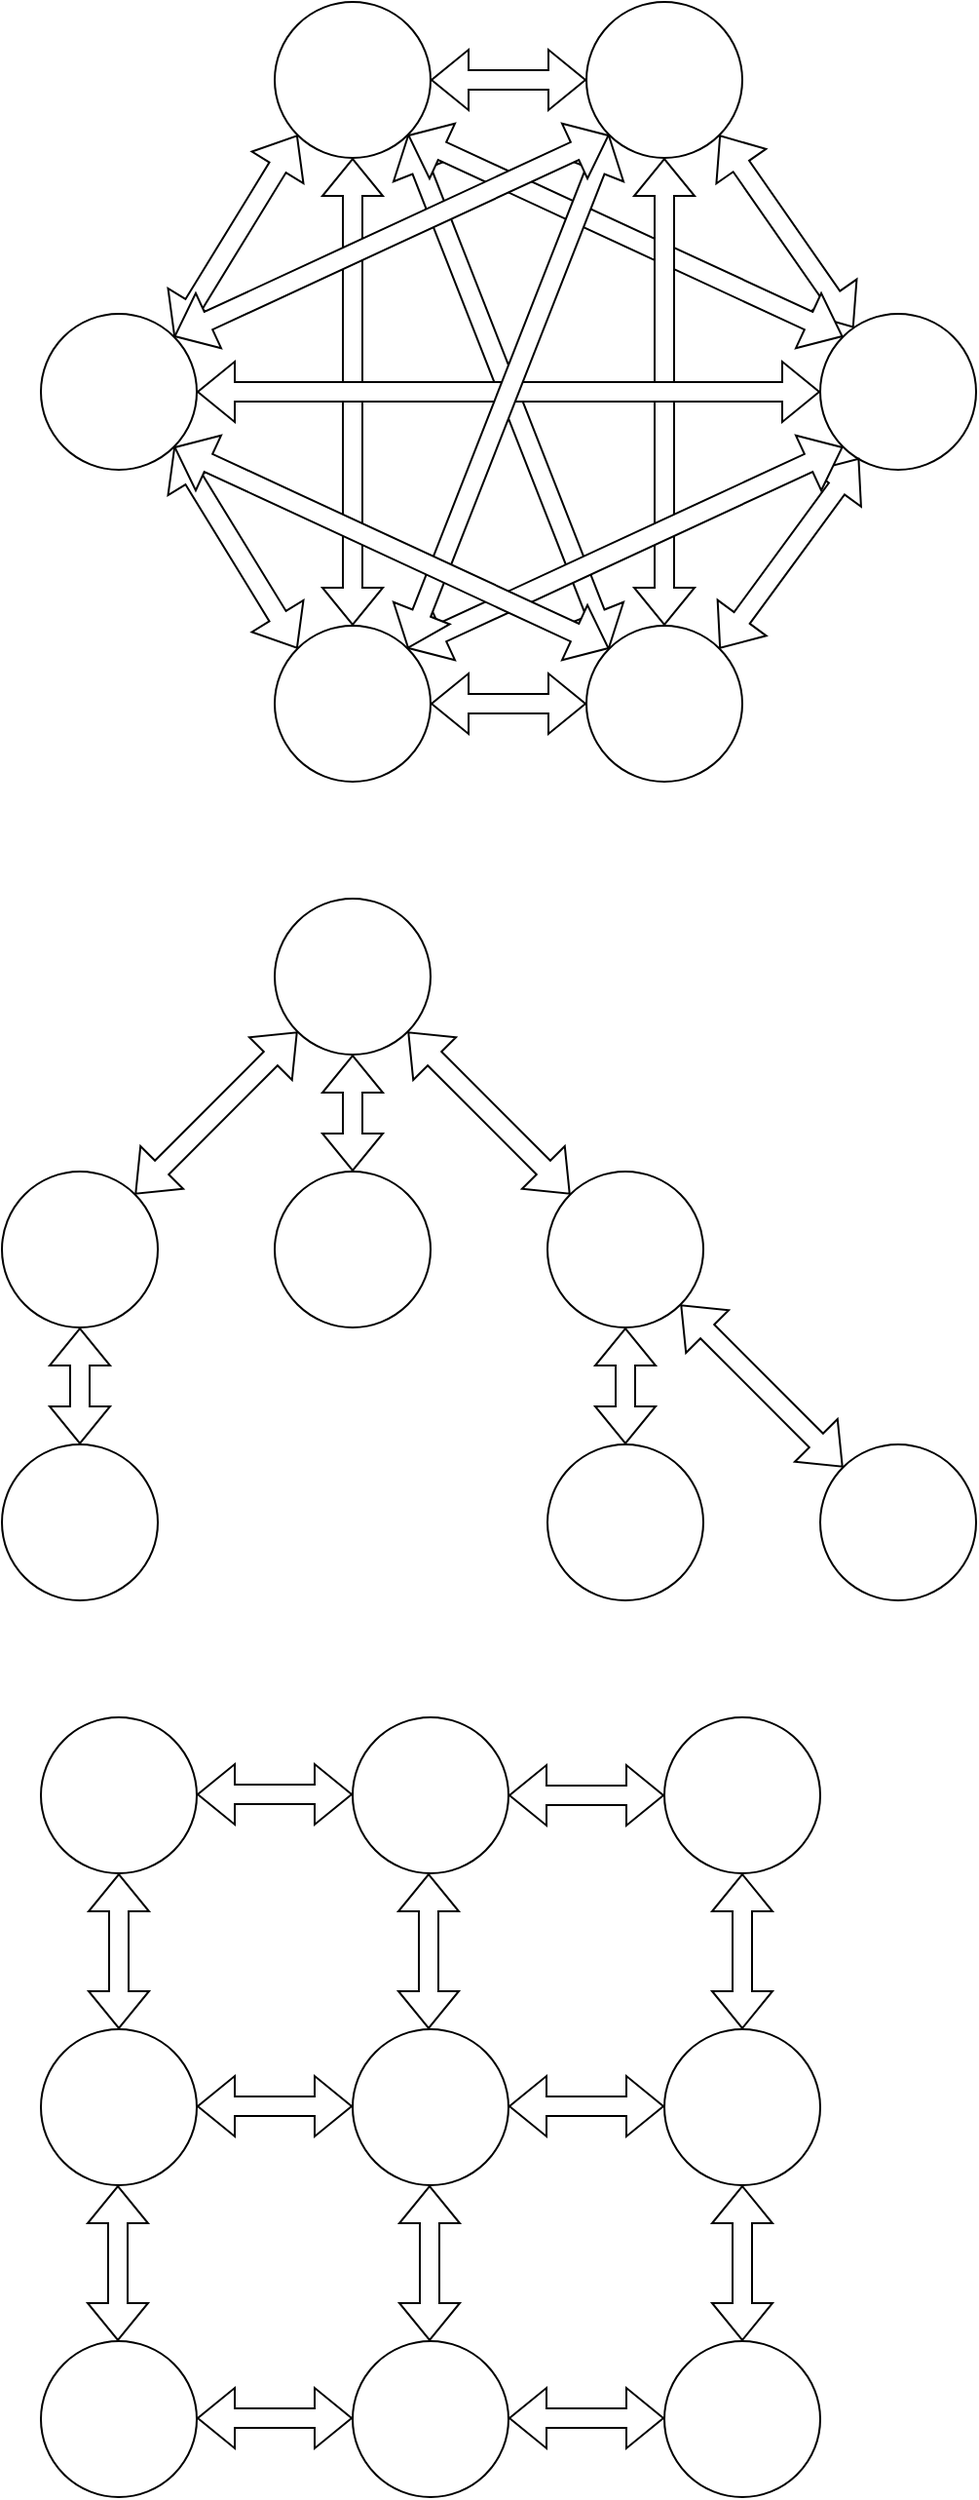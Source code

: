 <mxfile version="20.8.23" type="onedrive"><diagram name="Pagina-1" id="IIoQcl-jERwaYBk4ErTc"><mxGraphModel grid="1" page="1" gridSize="10" guides="1" tooltips="1" connect="1" arrows="1" fold="1" pageScale="1" pageWidth="827" pageHeight="1169" math="0" shadow="0"><root><mxCell id="0"/><mxCell id="1" parent="0"/><mxCell id="qUoWVAD9N_1BOGr4og61-1" value="" style="ellipse;whiteSpace=wrap;html=1;aspect=fixed;" vertex="1" parent="1"><mxGeometry x="280" y="80" width="80" height="80" as="geometry"/></mxCell><mxCell id="qUoWVAD9N_1BOGr4og61-2" value="" style="ellipse;whiteSpace=wrap;html=1;aspect=fixed;" vertex="1" parent="1"><mxGeometry x="440" y="80" width="80" height="80" as="geometry"/></mxCell><mxCell id="qUoWVAD9N_1BOGr4og61-3" value="" style="ellipse;whiteSpace=wrap;html=1;aspect=fixed;fillColor=default;" vertex="1" parent="1"><mxGeometry x="560" y="240" width="80" height="80" as="geometry"/></mxCell><mxCell id="qUoWVAD9N_1BOGr4og61-4" value="" style="ellipse;whiteSpace=wrap;html=1;aspect=fixed;fillColor=default;" vertex="1" parent="1"><mxGeometry x="440" y="400" width="80" height="80" as="geometry"/></mxCell><mxCell id="qUoWVAD9N_1BOGr4og61-5" value="" style="ellipse;whiteSpace=wrap;html=1;aspect=fixed;fillColor=default;" vertex="1" parent="1"><mxGeometry x="280" y="400" width="80" height="80" as="geometry"/></mxCell><mxCell id="qUoWVAD9N_1BOGr4og61-6" value="" style="ellipse;whiteSpace=wrap;html=1;aspect=fixed;fillColor=default;" vertex="1" parent="1"><mxGeometry x="160" y="240" width="80" height="80" as="geometry"/></mxCell><mxCell id="qUoWVAD9N_1BOGr4og61-8" value="" style="shape=flexArrow;endArrow=classic;startArrow=classic;html=1;rounded=0;exitX=0.5;exitY=0;exitDx=0;exitDy=0;entryX=0.5;entryY=1;entryDx=0;entryDy=0;fillColor=default;" edge="1" parent="1" source="qUoWVAD9N_1BOGr4og61-5" target="qUoWVAD9N_1BOGr4og61-1"><mxGeometry width="100" height="100" relative="1" as="geometry"><mxPoint x="350" y="350" as="sourcePoint"/><mxPoint x="450" y="250" as="targetPoint"/></mxGeometry></mxCell><mxCell id="qUoWVAD9N_1BOGr4og61-9" value="" style="shape=flexArrow;endArrow=classic;startArrow=classic;html=1;rounded=0;exitX=0;exitY=0.5;exitDx=0;exitDy=0;entryX=1;entryY=0.5;entryDx=0;entryDy=0;fillColor=default;" edge="1" parent="1" source="qUoWVAD9N_1BOGr4og61-2" target="qUoWVAD9N_1BOGr4og61-1"><mxGeometry width="100" height="100" relative="1" as="geometry"><mxPoint x="413" y="390" as="sourcePoint"/><mxPoint x="413" y="150" as="targetPoint"/></mxGeometry></mxCell><mxCell id="qUoWVAD9N_1BOGr4og61-10" value="" style="shape=flexArrow;endArrow=classic;startArrow=classic;html=1;rounded=0;entryX=0;entryY=1;entryDx=0;entryDy=0;exitX=1;exitY=0;exitDx=0;exitDy=0;fillColor=default;" edge="1" parent="1" source="qUoWVAD9N_1BOGr4og61-6" target="qUoWVAD9N_1BOGr4og61-1"><mxGeometry width="100" height="100" relative="1" as="geometry"><mxPoint x="360" y="360" as="sourcePoint"/><mxPoint x="460" y="260" as="targetPoint"/></mxGeometry></mxCell><mxCell id="qUoWVAD9N_1BOGr4og61-11" value="" style="shape=flexArrow;endArrow=classic;startArrow=classic;html=1;rounded=0;exitX=1;exitY=1;exitDx=0;exitDy=0;entryX=0;entryY=0;entryDx=0;entryDy=0;fillColor=default;" edge="1" parent="1" source="qUoWVAD9N_1BOGr4og61-6" target="qUoWVAD9N_1BOGr4og61-5"><mxGeometry width="100" height="100" relative="1" as="geometry"><mxPoint x="360" y="360" as="sourcePoint"/><mxPoint x="460" y="260" as="targetPoint"/></mxGeometry></mxCell><mxCell id="qUoWVAD9N_1BOGr4og61-12" value="" style="shape=flexArrow;endArrow=classic;startArrow=classic;html=1;rounded=0;entryX=1;entryY=1;entryDx=0;entryDy=0;fillColor=default;" edge="1" parent="1" source="qUoWVAD9N_1BOGr4og61-3" target="qUoWVAD9N_1BOGr4og61-2"><mxGeometry width="100" height="100" relative="1" as="geometry"><mxPoint x="360" y="360" as="sourcePoint"/><mxPoint x="460" y="260" as="targetPoint"/></mxGeometry></mxCell><mxCell id="qUoWVAD9N_1BOGr4og61-13" value="" style="shape=flexArrow;endArrow=classic;startArrow=classic;html=1;rounded=0;exitX=1;exitY=0.5;exitDx=0;exitDy=0;fillColor=default;" edge="1" parent="1" source="qUoWVAD9N_1BOGr4og61-5" target="qUoWVAD9N_1BOGr4og61-4"><mxGeometry width="100" height="100" relative="1" as="geometry"><mxPoint x="360" y="360" as="sourcePoint"/><mxPoint x="460" y="260" as="targetPoint"/></mxGeometry></mxCell><mxCell id="qUoWVAD9N_1BOGr4og61-14" value="" style="shape=flexArrow;endArrow=classic;startArrow=classic;html=1;rounded=0;entryX=0.25;entryY=0.925;entryDx=0;entryDy=0;exitX=1;exitY=0;exitDx=0;exitDy=0;entryPerimeter=0;fillColor=default;" edge="1" parent="1" source="qUoWVAD9N_1BOGr4og61-4" target="qUoWVAD9N_1BOGr4og61-3"><mxGeometry width="100" height="100" relative="1" as="geometry"><mxPoint x="360" y="360" as="sourcePoint"/><mxPoint x="460" y="260" as="targetPoint"/></mxGeometry></mxCell><mxCell id="qUoWVAD9N_1BOGr4og61-15" value="" style="shape=flexArrow;endArrow=classic;startArrow=classic;html=1;rounded=0;entryX=1;entryY=1;entryDx=0;entryDy=0;exitX=0;exitY=0;exitDx=0;exitDy=0;fillColor=default;" edge="1" parent="1" source="qUoWVAD9N_1BOGr4og61-4" target="qUoWVAD9N_1BOGr4og61-1"><mxGeometry width="100" height="100" relative="1" as="geometry"><mxPoint x="360" y="360" as="sourcePoint"/><mxPoint x="460" y="260" as="targetPoint"/></mxGeometry></mxCell><mxCell id="qUoWVAD9N_1BOGr4og61-16" value="" style="shape=flexArrow;endArrow=classic;startArrow=classic;html=1;rounded=0;entryX=1;entryY=1;entryDx=0;entryDy=0;exitX=0;exitY=0;exitDx=0;exitDy=0;fillColor=default;" edge="1" parent="1" source="qUoWVAD9N_1BOGr4og61-3" target="qUoWVAD9N_1BOGr4og61-1"><mxGeometry width="100" height="100" relative="1" as="geometry"><mxPoint x="360" y="360" as="sourcePoint"/><mxPoint x="460" y="260" as="targetPoint"/></mxGeometry></mxCell><mxCell id="qUoWVAD9N_1BOGr4og61-17" value="" style="shape=flexArrow;endArrow=classic;startArrow=classic;html=1;rounded=0;fillColor=default;exitX=0.5;exitY=0;exitDx=0;exitDy=0;entryX=0.5;entryY=1;entryDx=0;entryDy=0;" edge="1" parent="1" source="qUoWVAD9N_1BOGr4og61-4" target="qUoWVAD9N_1BOGr4og61-2"><mxGeometry width="100" height="100" relative="1" as="geometry"><mxPoint x="360" y="360" as="sourcePoint"/><mxPoint x="460" y="260" as="targetPoint"/></mxGeometry></mxCell><mxCell id="qUoWVAD9N_1BOGr4og61-18" value="" style="shape=flexArrow;endArrow=classic;startArrow=classic;html=1;rounded=0;fillColor=default;exitX=1;exitY=0;exitDx=0;exitDy=0;entryX=0;entryY=1;entryDx=0;entryDy=0;" edge="1" parent="1" source="qUoWVAD9N_1BOGr4og61-5" target="qUoWVAD9N_1BOGr4og61-3"><mxGeometry width="100" height="100" relative="1" as="geometry"><mxPoint x="360" y="360" as="sourcePoint"/><mxPoint x="460" y="260" as="targetPoint"/></mxGeometry></mxCell><mxCell id="qUoWVAD9N_1BOGr4og61-19" value="" style="shape=flexArrow;endArrow=classic;startArrow=classic;html=1;rounded=0;fillColor=default;exitX=1;exitY=0.5;exitDx=0;exitDy=0;entryX=0;entryY=0.5;entryDx=0;entryDy=0;" edge="1" parent="1" source="qUoWVAD9N_1BOGr4og61-6" target="qUoWVAD9N_1BOGr4og61-3"><mxGeometry width="100" height="100" relative="1" as="geometry"><mxPoint x="250" y="280" as="sourcePoint"/><mxPoint x="460" y="260" as="targetPoint"/></mxGeometry></mxCell><mxCell id="qUoWVAD9N_1BOGr4og61-20" value="" style="shape=flexArrow;endArrow=classic;startArrow=classic;html=1;rounded=0;fillColor=default;exitX=1;exitY=0;exitDx=0;exitDy=0;entryX=0;entryY=1;entryDx=0;entryDy=0;" edge="1" parent="1" source="qUoWVAD9N_1BOGr4og61-5" target="qUoWVAD9N_1BOGr4og61-2"><mxGeometry width="100" height="100" relative="1" as="geometry"><mxPoint x="360" y="360" as="sourcePoint"/><mxPoint x="460" y="260" as="targetPoint"/></mxGeometry></mxCell><mxCell id="qUoWVAD9N_1BOGr4og61-21" value="" style="shape=flexArrow;endArrow=classic;startArrow=classic;html=1;rounded=0;fillColor=default;exitX=1;exitY=1;exitDx=0;exitDy=0;entryX=0;entryY=0;entryDx=0;entryDy=0;" edge="1" parent="1" source="qUoWVAD9N_1BOGr4og61-6" target="qUoWVAD9N_1BOGr4og61-4"><mxGeometry width="100" height="100" relative="1" as="geometry"><mxPoint x="360" y="360" as="sourcePoint"/><mxPoint x="460" y="260" as="targetPoint"/></mxGeometry></mxCell><mxCell id="qUoWVAD9N_1BOGr4og61-22" value="" style="shape=flexArrow;endArrow=classic;startArrow=classic;html=1;rounded=0;fillColor=default;exitX=1;exitY=0;exitDx=0;exitDy=0;entryX=0;entryY=1;entryDx=0;entryDy=0;" edge="1" parent="1" source="qUoWVAD9N_1BOGr4og61-6" target="qUoWVAD9N_1BOGr4og61-2"><mxGeometry width="100" height="100" relative="1" as="geometry"><mxPoint x="360" y="360" as="sourcePoint"/><mxPoint x="460" y="260" as="targetPoint"/></mxGeometry></mxCell><mxCell id="qUoWVAD9N_1BOGr4og61-23" value="" style="ellipse;whiteSpace=wrap;html=1;aspect=fixed;fillColor=default;" vertex="1" parent="1"><mxGeometry x="280" y="540" width="80" height="80" as="geometry"/></mxCell><mxCell id="qUoWVAD9N_1BOGr4og61-24" value="" style="ellipse;whiteSpace=wrap;html=1;aspect=fixed;fillColor=default;" vertex="1" parent="1"><mxGeometry x="420" y="680" width="80" height="80" as="geometry"/></mxCell><mxCell id="qUoWVAD9N_1BOGr4og61-25" value="" style="ellipse;whiteSpace=wrap;html=1;aspect=fixed;fillColor=default;" vertex="1" parent="1"><mxGeometry x="280" y="680" width="80" height="80" as="geometry"/></mxCell><mxCell id="qUoWVAD9N_1BOGr4og61-26" value="" style="ellipse;whiteSpace=wrap;html=1;aspect=fixed;fillColor=default;" vertex="1" parent="1"><mxGeometry x="140" y="680" width="80" height="80" as="geometry"/></mxCell><mxCell id="qUoWVAD9N_1BOGr4og61-27" value="" style="ellipse;whiteSpace=wrap;html=1;aspect=fixed;fillColor=default;" vertex="1" parent="1"><mxGeometry x="140" y="820" width="80" height="80" as="geometry"/></mxCell><mxCell id="qUoWVAD9N_1BOGr4og61-28" value="" style="ellipse;whiteSpace=wrap;html=1;aspect=fixed;fillColor=default;" vertex="1" parent="1"><mxGeometry x="420" y="820" width="80" height="80" as="geometry"/></mxCell><mxCell id="qUoWVAD9N_1BOGr4og61-29" value="" style="ellipse;whiteSpace=wrap;html=1;aspect=fixed;fillColor=default;" vertex="1" parent="1"><mxGeometry x="560" y="820" width="80" height="80" as="geometry"/></mxCell><mxCell id="qUoWVAD9N_1BOGr4og61-31" value="" style="shape=flexArrow;endArrow=classic;startArrow=classic;html=1;rounded=0;fillColor=default;entryX=0.5;entryY=1;entryDx=0;entryDy=0;exitX=0.5;exitY=0;exitDx=0;exitDy=0;" edge="1" parent="1" source="qUoWVAD9N_1BOGr4og61-25" target="qUoWVAD9N_1BOGr4og61-23"><mxGeometry width="100" height="100" relative="1" as="geometry"><mxPoint x="360" y="780" as="sourcePoint"/><mxPoint x="460" y="680" as="targetPoint"/></mxGeometry></mxCell><mxCell id="qUoWVAD9N_1BOGr4og61-32" value="" style="shape=flexArrow;endArrow=classic;startArrow=classic;html=1;rounded=0;fillColor=default;exitX=1;exitY=1;exitDx=0;exitDy=0;entryX=0;entryY=0;entryDx=0;entryDy=0;" edge="1" parent="1" source="qUoWVAD9N_1BOGr4og61-23" target="qUoWVAD9N_1BOGr4og61-24"><mxGeometry width="100" height="100" relative="1" as="geometry"><mxPoint x="360" y="780" as="sourcePoint"/><mxPoint x="480" y="620" as="targetPoint"/></mxGeometry></mxCell><mxCell id="qUoWVAD9N_1BOGr4og61-33" value="" style="shape=flexArrow;endArrow=classic;startArrow=classic;html=1;rounded=0;fillColor=default;exitX=1;exitY=0;exitDx=0;exitDy=0;entryX=0;entryY=1;entryDx=0;entryDy=0;" edge="1" parent="1" source="qUoWVAD9N_1BOGr4og61-26" target="qUoWVAD9N_1BOGr4og61-23"><mxGeometry width="100" height="100" relative="1" as="geometry"><mxPoint x="360" y="780" as="sourcePoint"/><mxPoint x="460" y="680" as="targetPoint"/></mxGeometry></mxCell><mxCell id="qUoWVAD9N_1BOGr4og61-34" value="" style="shape=flexArrow;endArrow=classic;startArrow=classic;html=1;rounded=0;fillColor=default;exitX=0.5;exitY=1;exitDx=0;exitDy=0;entryX=0.5;entryY=0;entryDx=0;entryDy=0;" edge="1" parent="1" source="qUoWVAD9N_1BOGr4og61-26" target="qUoWVAD9N_1BOGr4og61-27"><mxGeometry width="100" height="100" relative="1" as="geometry"><mxPoint x="360" y="780" as="sourcePoint"/><mxPoint x="460" y="680" as="targetPoint"/></mxGeometry></mxCell><mxCell id="qUoWVAD9N_1BOGr4og61-35" value="" style="shape=flexArrow;endArrow=classic;startArrow=classic;html=1;rounded=0;fillColor=default;exitX=0.5;exitY=0;exitDx=0;exitDy=0;entryX=0.5;entryY=1;entryDx=0;entryDy=0;" edge="1" parent="1" source="qUoWVAD9N_1BOGr4og61-28" target="qUoWVAD9N_1BOGr4og61-24"><mxGeometry width="100" height="100" relative="1" as="geometry"><mxPoint x="360" y="780" as="sourcePoint"/><mxPoint x="460" y="680" as="targetPoint"/></mxGeometry></mxCell><mxCell id="qUoWVAD9N_1BOGr4og61-36" value="" style="shape=flexArrow;endArrow=classic;startArrow=classic;html=1;rounded=0;fillColor=default;exitX=0;exitY=0;exitDx=0;exitDy=0;entryX=1;entryY=1;entryDx=0;entryDy=0;" edge="1" parent="1" source="qUoWVAD9N_1BOGr4og61-29" target="qUoWVAD9N_1BOGr4og61-24"><mxGeometry width="100" height="100" relative="1" as="geometry"><mxPoint x="360" y="780" as="sourcePoint"/><mxPoint x="460" y="680" as="targetPoint"/></mxGeometry></mxCell><mxCell id="qUoWVAD9N_1BOGr4og61-37" value="" style="ellipse;whiteSpace=wrap;html=1;aspect=fixed;fillColor=default;" vertex="1" parent="1"><mxGeometry x="160" y="960" width="80" height="80" as="geometry"/></mxCell><mxCell id="qUoWVAD9N_1BOGr4og61-38" value="" style="ellipse;whiteSpace=wrap;html=1;aspect=fixed;fillColor=default;" vertex="1" parent="1"><mxGeometry x="320" y="960" width="80" height="80" as="geometry"/></mxCell><mxCell id="qUoWVAD9N_1BOGr4og61-39" value="" style="ellipse;whiteSpace=wrap;html=1;aspect=fixed;fillColor=default;" vertex="1" parent="1"><mxGeometry x="480" y="960" width="80" height="80" as="geometry"/></mxCell><mxCell id="qUoWVAD9N_1BOGr4og61-40" value="" style="ellipse;whiteSpace=wrap;html=1;aspect=fixed;fillColor=default;" vertex="1" parent="1"><mxGeometry x="160" y="1120" width="80" height="80" as="geometry"/></mxCell><mxCell id="qUoWVAD9N_1BOGr4og61-41" value="" style="ellipse;whiteSpace=wrap;html=1;aspect=fixed;fillColor=default;" vertex="1" parent="1"><mxGeometry x="320" y="1120" width="80" height="80" as="geometry"/></mxCell><mxCell id="qUoWVAD9N_1BOGr4og61-42" value="" style="ellipse;whiteSpace=wrap;html=1;aspect=fixed;fillColor=default;" vertex="1" parent="1"><mxGeometry x="480" y="1120" width="80" height="80" as="geometry"/></mxCell><mxCell id="qUoWVAD9N_1BOGr4og61-43" value="" style="ellipse;whiteSpace=wrap;html=1;aspect=fixed;fillColor=default;" vertex="1" parent="1"><mxGeometry x="160" y="1280" width="80" height="80" as="geometry"/></mxCell><mxCell id="qUoWVAD9N_1BOGr4og61-44" value="" style="ellipse;whiteSpace=wrap;html=1;aspect=fixed;fillColor=default;" vertex="1" parent="1"><mxGeometry x="320" y="1280" width="80" height="80" as="geometry"/></mxCell><mxCell id="qUoWVAD9N_1BOGr4og61-45" value="" style="ellipse;whiteSpace=wrap;html=1;aspect=fixed;fillColor=default;" vertex="1" parent="1"><mxGeometry x="480" y="1280" width="80" height="80" as="geometry"/></mxCell><mxCell id="qUoWVAD9N_1BOGr4og61-46" value="" style="shape=flexArrow;endArrow=classic;startArrow=classic;html=1;rounded=0;fillColor=default;entryX=0.5;entryY=1;entryDx=0;entryDy=0;exitX=0.5;exitY=0;exitDx=0;exitDy=0;" edge="1" parent="1" source="qUoWVAD9N_1BOGr4og61-40" target="qUoWVAD9N_1BOGr4og61-37"><mxGeometry width="100" height="100" relative="1" as="geometry"><mxPoint x="80" y="1169" as="sourcePoint"/><mxPoint x="180" y="1069" as="targetPoint"/></mxGeometry></mxCell><mxCell id="qUoWVAD9N_1BOGr4og61-47" value="" style="shape=flexArrow;endArrow=classic;startArrow=classic;html=1;rounded=0;fillColor=default;entryX=0.5;entryY=1;entryDx=0;entryDy=0;exitX=0.5;exitY=0;exitDx=0;exitDy=0;" edge="1" parent="1"><mxGeometry width="100" height="100" relative="1" as="geometry"><mxPoint x="199.5" y="1280" as="sourcePoint"/><mxPoint x="199.5" y="1200" as="targetPoint"/></mxGeometry></mxCell><mxCell id="qUoWVAD9N_1BOGr4og61-48" value="" style="shape=flexArrow;endArrow=classic;startArrow=classic;html=1;rounded=0;fillColor=default;entryX=0.5;entryY=1;entryDx=0;entryDy=0;exitX=0.5;exitY=0;exitDx=0;exitDy=0;" edge="1" parent="1"><mxGeometry width="100" height="100" relative="1" as="geometry"><mxPoint x="359" y="1120" as="sourcePoint"/><mxPoint x="359" y="1040" as="targetPoint"/></mxGeometry></mxCell><mxCell id="qUoWVAD9N_1BOGr4og61-49" value="" style="shape=flexArrow;endArrow=classic;startArrow=classic;html=1;rounded=0;fillColor=default;entryX=0.5;entryY=1;entryDx=0;entryDy=0;exitX=0.5;exitY=0;exitDx=0;exitDy=0;" edge="1" parent="1"><mxGeometry width="100" height="100" relative="1" as="geometry"><mxPoint x="359.5" y="1280" as="sourcePoint"/><mxPoint x="359.5" y="1200" as="targetPoint"/></mxGeometry></mxCell><mxCell id="qUoWVAD9N_1BOGr4og61-50" value="" style="shape=flexArrow;endArrow=classic;startArrow=classic;html=1;rounded=0;fillColor=default;entryX=0.5;entryY=1;entryDx=0;entryDy=0;exitX=0.5;exitY=0;exitDx=0;exitDy=0;" edge="1" parent="1"><mxGeometry width="100" height="100" relative="1" as="geometry"><mxPoint x="520" y="1280" as="sourcePoint"/><mxPoint x="520" y="1200" as="targetPoint"/></mxGeometry></mxCell><mxCell id="qUoWVAD9N_1BOGr4og61-51" value="" style="shape=flexArrow;endArrow=classic;startArrow=classic;html=1;rounded=0;fillColor=default;entryX=0.5;entryY=1;entryDx=0;entryDy=0;exitX=0.5;exitY=0;exitDx=0;exitDy=0;" edge="1" parent="1"><mxGeometry width="100" height="100" relative="1" as="geometry"><mxPoint x="520" y="1120" as="sourcePoint"/><mxPoint x="520" y="1040" as="targetPoint"/></mxGeometry></mxCell><mxCell id="qUoWVAD9N_1BOGr4og61-52" value="" style="shape=flexArrow;endArrow=classic;startArrow=classic;html=1;rounded=0;fillColor=default;exitX=1;exitY=0.5;exitDx=0;exitDy=0;entryX=0;entryY=0.5;entryDx=0;entryDy=0;" edge="1" parent="1" source="qUoWVAD9N_1BOGr4og61-38" target="qUoWVAD9N_1BOGr4og61-39"><mxGeometry width="100" height="100" relative="1" as="geometry"><mxPoint x="640" y="1140" as="sourcePoint"/><mxPoint x="740" y="1040" as="targetPoint"/></mxGeometry></mxCell><mxCell id="qUoWVAD9N_1BOGr4og61-53" value="" style="shape=flexArrow;endArrow=classic;startArrow=classic;html=1;rounded=0;fillColor=default;exitX=1;exitY=0.5;exitDx=0;exitDy=0;entryX=0;entryY=0.5;entryDx=0;entryDy=0;" edge="1" parent="1"><mxGeometry width="100" height="100" relative="1" as="geometry"><mxPoint x="400" y="1159.5" as="sourcePoint"/><mxPoint x="480" y="1159.5" as="targetPoint"/></mxGeometry></mxCell><mxCell id="qUoWVAD9N_1BOGr4og61-54" value="" style="shape=flexArrow;endArrow=classic;startArrow=classic;html=1;rounded=0;fillColor=default;exitX=1;exitY=0.5;exitDx=0;exitDy=0;entryX=0;entryY=0.5;entryDx=0;entryDy=0;" edge="1" parent="1"><mxGeometry width="100" height="100" relative="1" as="geometry"><mxPoint x="240" y="1159.5" as="sourcePoint"/><mxPoint x="320" y="1159.5" as="targetPoint"/></mxGeometry></mxCell><mxCell id="qUoWVAD9N_1BOGr4og61-56" value="" style="shape=flexArrow;endArrow=classic;startArrow=classic;html=1;rounded=0;fillColor=default;exitX=1;exitY=0.5;exitDx=0;exitDy=0;entryX=0;entryY=0.5;entryDx=0;entryDy=0;" edge="1" parent="1"><mxGeometry width="100" height="100" relative="1" as="geometry"><mxPoint x="240" y="999.5" as="sourcePoint"/><mxPoint x="320" y="999.5" as="targetPoint"/></mxGeometry></mxCell><mxCell id="qUoWVAD9N_1BOGr4og61-58" value="" style="shape=flexArrow;endArrow=classic;startArrow=classic;html=1;rounded=0;fillColor=default;exitX=1;exitY=0.5;exitDx=0;exitDy=0;entryX=0;entryY=0.5;entryDx=0;entryDy=0;" edge="1" parent="1"><mxGeometry width="100" height="100" relative="1" as="geometry"><mxPoint x="400" y="1319.5" as="sourcePoint"/><mxPoint x="480" y="1319.5" as="targetPoint"/></mxGeometry></mxCell><mxCell id="qUoWVAD9N_1BOGr4og61-59" value="" style="shape=flexArrow;endArrow=classic;startArrow=classic;html=1;rounded=0;fillColor=default;exitX=1;exitY=0.5;exitDx=0;exitDy=0;entryX=0;entryY=0.5;entryDx=0;entryDy=0;" edge="1" parent="1"><mxGeometry width="100" height="100" relative="1" as="geometry"><mxPoint x="240" y="1319.5" as="sourcePoint"/><mxPoint x="320" y="1319.5" as="targetPoint"/></mxGeometry></mxCell></root></mxGraphModel></diagram></mxfile>